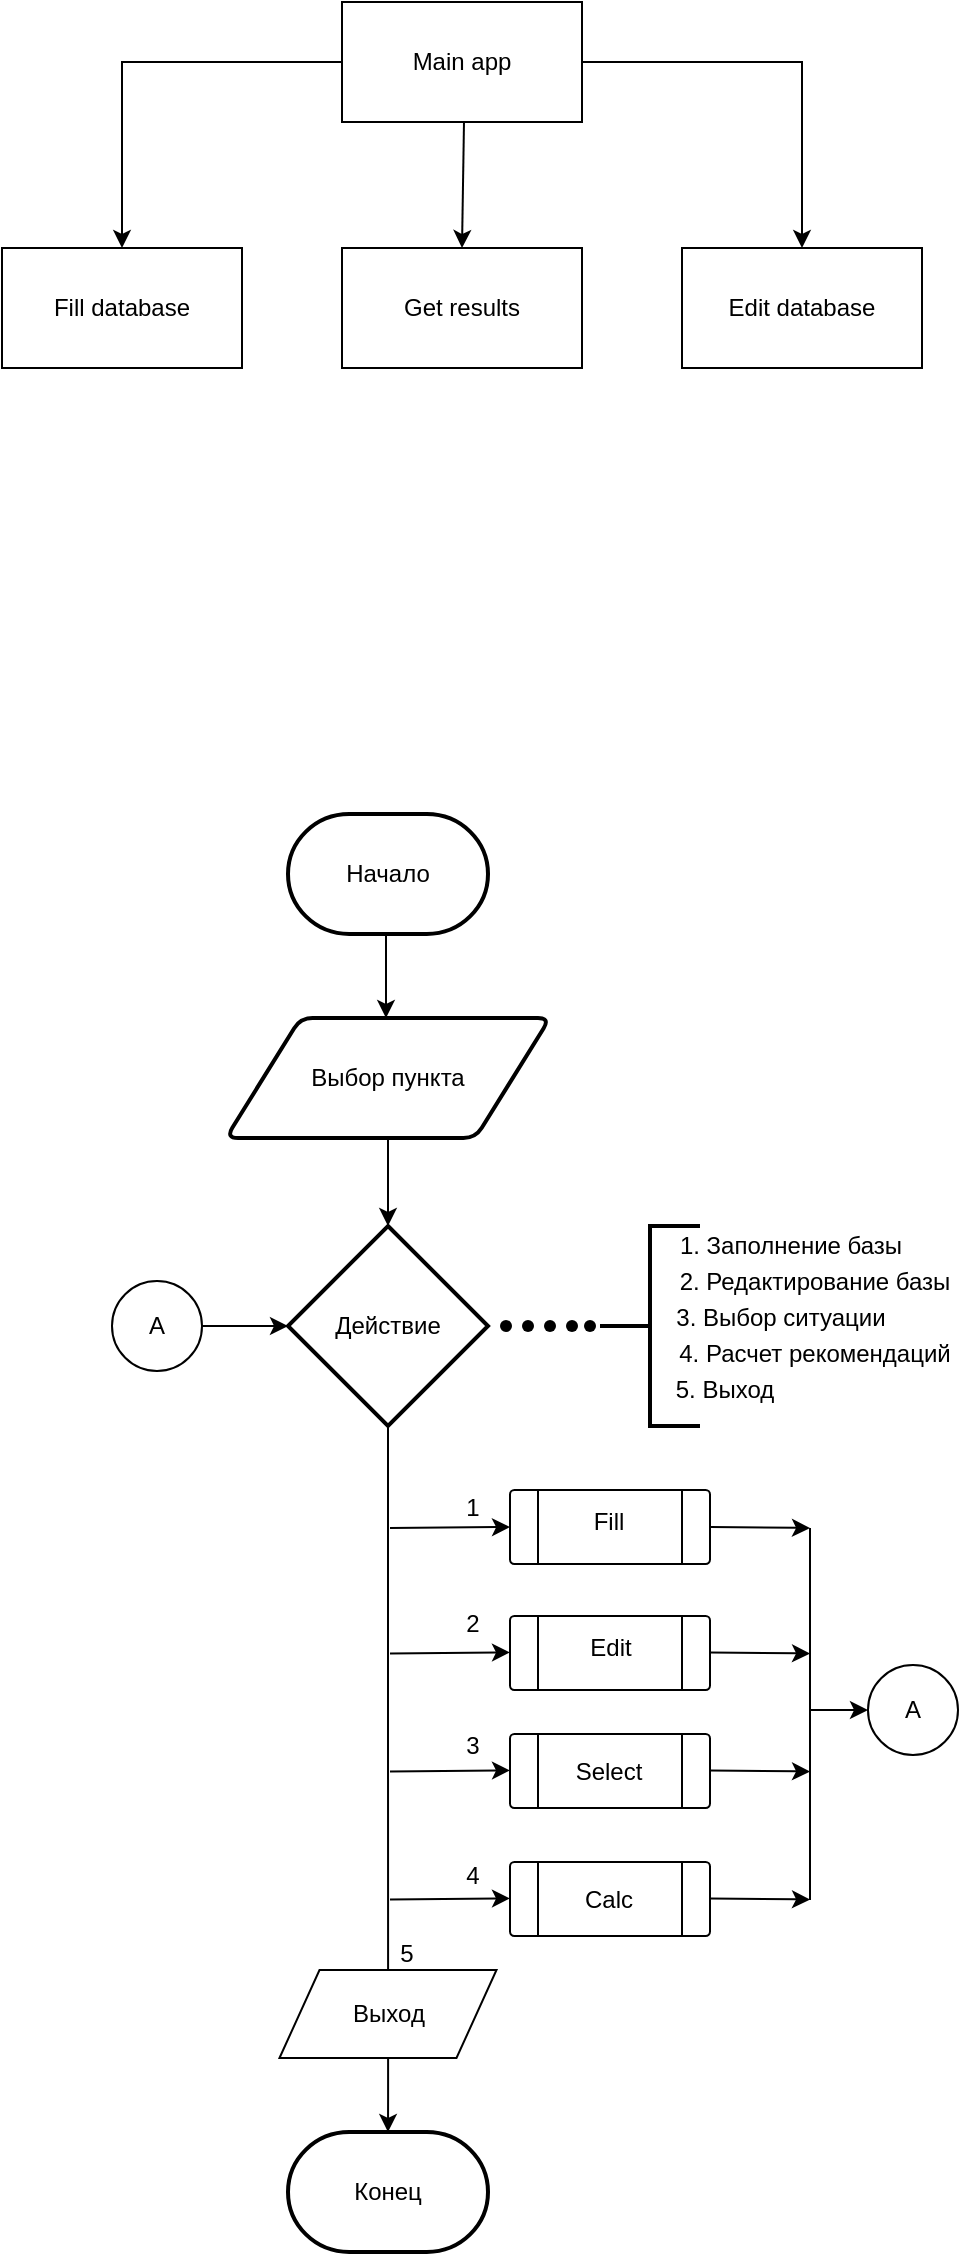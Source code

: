 <mxfile version="18.1.3" type="github">
  <diagram id="KXkWc4ArUbK7M-GSfEHP" name="Page-1">
    <mxGraphModel dx="981" dy="545" grid="0" gridSize="10" guides="1" tooltips="1" connect="1" arrows="1" fold="1" page="1" pageScale="1" pageWidth="827" pageHeight="1169" math="0" shadow="0">
      <root>
        <mxCell id="0" />
        <mxCell id="1" parent="0" />
        <mxCell id="W3OiotVBbQLUlcYrUQRN-1" value="Main app" style="rounded=0;whiteSpace=wrap;html=1;" vertex="1" parent="1">
          <mxGeometry x="344" y="297" width="120" height="60" as="geometry" />
        </mxCell>
        <mxCell id="W3OiotVBbQLUlcYrUQRN-2" value="Get results" style="rounded=0;whiteSpace=wrap;html=1;" vertex="1" parent="1">
          <mxGeometry x="344" y="420" width="120" height="60" as="geometry" />
        </mxCell>
        <mxCell id="W3OiotVBbQLUlcYrUQRN-3" value="Fill database" style="rounded=0;whiteSpace=wrap;html=1;" vertex="1" parent="1">
          <mxGeometry x="174" y="420" width="120" height="60" as="geometry" />
        </mxCell>
        <mxCell id="W3OiotVBbQLUlcYrUQRN-8" value="Edit database" style="rounded=0;whiteSpace=wrap;html=1;" vertex="1" parent="1">
          <mxGeometry x="514" y="420" width="120" height="60" as="geometry" />
        </mxCell>
        <mxCell id="W3OiotVBbQLUlcYrUQRN-9" value="" style="endArrow=classic;html=1;rounded=0;exitX=0;exitY=0.5;exitDx=0;exitDy=0;entryX=0.5;entryY=0;entryDx=0;entryDy=0;" edge="1" parent="1" source="W3OiotVBbQLUlcYrUQRN-1" target="W3OiotVBbQLUlcYrUQRN-3">
          <mxGeometry width="50" height="50" relative="1" as="geometry">
            <mxPoint x="387" y="316" as="sourcePoint" />
            <mxPoint x="437" y="266" as="targetPoint" />
            <Array as="points">
              <mxPoint x="234" y="327" />
            </Array>
          </mxGeometry>
        </mxCell>
        <mxCell id="W3OiotVBbQLUlcYrUQRN-11" value="" style="endArrow=classic;html=1;rounded=0;entryX=0.5;entryY=0;entryDx=0;entryDy=0;" edge="1" parent="1" target="W3OiotVBbQLUlcYrUQRN-2">
          <mxGeometry width="50" height="50" relative="1" as="geometry">
            <mxPoint x="405" y="357" as="sourcePoint" />
            <mxPoint x="520" y="378" as="targetPoint" />
          </mxGeometry>
        </mxCell>
        <mxCell id="W3OiotVBbQLUlcYrUQRN-12" value="" style="endArrow=classic;html=1;rounded=0;entryX=0.5;entryY=0;entryDx=0;entryDy=0;exitX=1;exitY=0.5;exitDx=0;exitDy=0;" edge="1" parent="1" source="W3OiotVBbQLUlcYrUQRN-1" target="W3OiotVBbQLUlcYrUQRN-8">
          <mxGeometry width="50" height="50" relative="1" as="geometry">
            <mxPoint x="405" y="358" as="sourcePoint" />
            <mxPoint x="437" y="266" as="targetPoint" />
            <Array as="points">
              <mxPoint x="574" y="327" />
            </Array>
          </mxGeometry>
        </mxCell>
        <mxCell id="W3OiotVBbQLUlcYrUQRN-15" value="" style="edgeStyle=orthogonalEdgeStyle;rounded=0;orthogonalLoop=1;jettySize=auto;html=1;" edge="1" parent="1" source="W3OiotVBbQLUlcYrUQRN-13" target="W3OiotVBbQLUlcYrUQRN-14">
          <mxGeometry relative="1" as="geometry">
            <Array as="points">
              <mxPoint x="366" y="790" />
              <mxPoint x="366" y="790" />
            </Array>
          </mxGeometry>
        </mxCell>
        <mxCell id="W3OiotVBbQLUlcYrUQRN-13" value="Начало" style="strokeWidth=2;html=1;shape=mxgraph.flowchart.terminator;whiteSpace=wrap;" vertex="1" parent="1">
          <mxGeometry x="317" y="703" width="100" height="60" as="geometry" />
        </mxCell>
        <mxCell id="W3OiotVBbQLUlcYrUQRN-17" value="" style="edgeStyle=orthogonalEdgeStyle;rounded=0;orthogonalLoop=1;jettySize=auto;html=1;" edge="1" parent="1" source="W3OiotVBbQLUlcYrUQRN-14" target="W3OiotVBbQLUlcYrUQRN-16">
          <mxGeometry relative="1" as="geometry" />
        </mxCell>
        <mxCell id="W3OiotVBbQLUlcYrUQRN-14" value="Выбор пункта" style="shape=parallelogram;html=1;strokeWidth=2;perimeter=parallelogramPerimeter;whiteSpace=wrap;rounded=1;arcSize=12;size=0.23;" vertex="1" parent="1">
          <mxGeometry x="286" y="805" width="162" height="60" as="geometry" />
        </mxCell>
        <mxCell id="W3OiotVBbQLUlcYrUQRN-32" value="" style="edgeStyle=orthogonalEdgeStyle;rounded=0;orthogonalLoop=1;jettySize=auto;html=1;startArrow=none;" edge="1" parent="1" source="W3OiotVBbQLUlcYrUQRN-55" target="W3OiotVBbQLUlcYrUQRN-31">
          <mxGeometry relative="1" as="geometry" />
        </mxCell>
        <mxCell id="W3OiotVBbQLUlcYrUQRN-16" value="Действие" style="strokeWidth=2;html=1;shape=mxgraph.flowchart.decision;whiteSpace=wrap;" vertex="1" parent="1">
          <mxGeometry x="317" y="909" width="100" height="100" as="geometry" />
        </mxCell>
        <mxCell id="W3OiotVBbQLUlcYrUQRN-18" value="" style="strokeWidth=2;html=1;shape=mxgraph.flowchart.annotation_2;align=left;labelPosition=right;pointerEvents=1;" vertex="1" parent="1">
          <mxGeometry x="473" y="909" width="50" height="100" as="geometry" />
        </mxCell>
        <mxCell id="W3OiotVBbQLUlcYrUQRN-21" value="" style="shape=waypoint;sketch=0;size=6;pointerEvents=1;points=[];fillColor=none;resizable=0;rotatable=0;perimeter=centerPerimeter;snapToPoint=1;" vertex="1" parent="1">
          <mxGeometry x="406" y="939" width="40" height="40" as="geometry" />
        </mxCell>
        <mxCell id="W3OiotVBbQLUlcYrUQRN-23" value="" style="shape=waypoint;sketch=0;size=6;pointerEvents=1;points=[];fillColor=none;resizable=0;rotatable=0;perimeter=centerPerimeter;snapToPoint=1;" vertex="1" parent="1">
          <mxGeometry x="417" y="939" width="40" height="40" as="geometry" />
        </mxCell>
        <mxCell id="W3OiotVBbQLUlcYrUQRN-24" value="" style="shape=waypoint;sketch=0;size=6;pointerEvents=1;points=[];fillColor=none;resizable=0;rotatable=0;perimeter=centerPerimeter;snapToPoint=1;" vertex="1" parent="1">
          <mxGeometry x="428" y="939" width="40" height="40" as="geometry" />
        </mxCell>
        <mxCell id="W3OiotVBbQLUlcYrUQRN-25" value="" style="shape=waypoint;sketch=0;size=6;pointerEvents=1;points=[];fillColor=none;resizable=0;rotatable=0;perimeter=centerPerimeter;snapToPoint=1;" vertex="1" parent="1">
          <mxGeometry x="439" y="939" width="40" height="40" as="geometry" />
        </mxCell>
        <mxCell id="W3OiotVBbQLUlcYrUQRN-26" value="" style="shape=waypoint;sketch=0;size=6;pointerEvents=1;points=[];fillColor=none;resizable=0;rotatable=0;perimeter=centerPerimeter;snapToPoint=1;" vertex="1" parent="1">
          <mxGeometry x="448" y="939" width="40" height="40" as="geometry" />
        </mxCell>
        <mxCell id="W3OiotVBbQLUlcYrUQRN-27" value="1. Заполнение базы" style="text;html=1;align=center;verticalAlign=middle;resizable=0;points=[];autosize=1;strokeColor=none;fillColor=none;" vertex="1" parent="1">
          <mxGeometry x="505" y="909.5" width="125" height="18" as="geometry" />
        </mxCell>
        <mxCell id="W3OiotVBbQLUlcYrUQRN-28" value="2. Редактирование базы" style="text;html=1;align=center;verticalAlign=middle;resizable=0;points=[];autosize=1;strokeColor=none;fillColor=none;" vertex="1" parent="1">
          <mxGeometry x="505" y="927.5" width="149" height="18" as="geometry" />
        </mxCell>
        <mxCell id="W3OiotVBbQLUlcYrUQRN-29" value="3. Выбор ситуации" style="text;html=1;align=center;verticalAlign=middle;resizable=0;points=[];autosize=1;strokeColor=none;fillColor=none;" vertex="1" parent="1">
          <mxGeometry x="505" y="945.5" width="115" height="18" as="geometry" />
        </mxCell>
        <mxCell id="W3OiotVBbQLUlcYrUQRN-30" value="4. Расчет рекомендаций" style="text;html=1;align=center;verticalAlign=middle;resizable=0;points=[];autosize=1;strokeColor=none;fillColor=none;" vertex="1" parent="1">
          <mxGeometry x="504.5" y="963.5" width="150" height="18" as="geometry" />
        </mxCell>
        <mxCell id="W3OiotVBbQLUlcYrUQRN-31" value="Конец" style="strokeWidth=2;html=1;shape=mxgraph.flowchart.terminator;whiteSpace=wrap;" vertex="1" parent="1">
          <mxGeometry x="317" y="1362" width="100" height="60" as="geometry" />
        </mxCell>
        <mxCell id="W3OiotVBbQLUlcYrUQRN-33" value="" style="verticalLabelPosition=bottom;verticalAlign=top;html=1;shape=process;whiteSpace=wrap;rounded=1;size=0.14;arcSize=6;" vertex="1" parent="1">
          <mxGeometry x="428" y="1041" width="100" height="37" as="geometry" />
        </mxCell>
        <mxCell id="W3OiotVBbQLUlcYrUQRN-34" value="" style="verticalLabelPosition=bottom;verticalAlign=top;html=1;shape=process;whiteSpace=wrap;rounded=1;size=0.14;arcSize=6;" vertex="1" parent="1">
          <mxGeometry x="428" y="1163" width="100" height="37" as="geometry" />
        </mxCell>
        <mxCell id="W3OiotVBbQLUlcYrUQRN-35" value="" style="verticalLabelPosition=bottom;verticalAlign=top;html=1;shape=process;whiteSpace=wrap;rounded=1;size=0.14;arcSize=6;" vertex="1" parent="1">
          <mxGeometry x="428" y="1104" width="100" height="37" as="geometry" />
        </mxCell>
        <mxCell id="W3OiotVBbQLUlcYrUQRN-36" value="" style="verticalLabelPosition=bottom;verticalAlign=top;html=1;shape=process;whiteSpace=wrap;rounded=1;size=0.14;arcSize=6;" vertex="1" parent="1">
          <mxGeometry x="428" y="1227" width="100" height="37" as="geometry" />
        </mxCell>
        <mxCell id="W3OiotVBbQLUlcYrUQRN-37" value="" style="endArrow=classic;html=1;rounded=0;entryX=0;entryY=0.5;entryDx=0;entryDy=0;" edge="1" parent="1" target="W3OiotVBbQLUlcYrUQRN-33">
          <mxGeometry width="50" height="50" relative="1" as="geometry">
            <mxPoint x="368" y="1060" as="sourcePoint" />
            <mxPoint x="436" y="1078" as="targetPoint" />
          </mxGeometry>
        </mxCell>
        <mxCell id="W3OiotVBbQLUlcYrUQRN-38" value="" style="endArrow=classic;html=1;rounded=0;entryX=0;entryY=0.5;entryDx=0;entryDy=0;" edge="1" parent="1">
          <mxGeometry width="50" height="50" relative="1" as="geometry">
            <mxPoint x="368" y="1122.71" as="sourcePoint" />
            <mxPoint x="428" y="1122.21" as="targetPoint" />
          </mxGeometry>
        </mxCell>
        <mxCell id="W3OiotVBbQLUlcYrUQRN-39" value="" style="endArrow=classic;html=1;rounded=0;entryX=0;entryY=0.5;entryDx=0;entryDy=0;" edge="1" parent="1">
          <mxGeometry width="50" height="50" relative="1" as="geometry">
            <mxPoint x="368" y="1181.71" as="sourcePoint" />
            <mxPoint x="428" y="1181.21" as="targetPoint" />
          </mxGeometry>
        </mxCell>
        <mxCell id="W3OiotVBbQLUlcYrUQRN-41" value="" style="endArrow=classic;html=1;rounded=0;entryX=0;entryY=0.5;entryDx=0;entryDy=0;" edge="1" parent="1">
          <mxGeometry width="50" height="50" relative="1" as="geometry">
            <mxPoint x="368" y="1245.71" as="sourcePoint" />
            <mxPoint x="428" y="1245.21" as="targetPoint" />
          </mxGeometry>
        </mxCell>
        <mxCell id="W3OiotVBbQLUlcYrUQRN-42" value="Fill" style="text;html=1;align=center;verticalAlign=middle;resizable=0;points=[];autosize=1;strokeColor=none;fillColor=none;" vertex="1" parent="1">
          <mxGeometry x="464" y="1048" width="26" height="18" as="geometry" />
        </mxCell>
        <mxCell id="W3OiotVBbQLUlcYrUQRN-43" value="Edit" style="text;html=1;align=center;verticalAlign=middle;resizable=0;points=[];autosize=1;strokeColor=none;fillColor=none;" vertex="1" parent="1">
          <mxGeometry x="462" y="1111" width="31" height="18" as="geometry" />
        </mxCell>
        <mxCell id="W3OiotVBbQLUlcYrUQRN-44" value="Select" style="text;html=1;align=center;verticalAlign=middle;resizable=0;points=[];autosize=1;strokeColor=none;fillColor=none;" vertex="1" parent="1">
          <mxGeometry x="455" y="1172.5" width="44" height="18" as="geometry" />
        </mxCell>
        <mxCell id="W3OiotVBbQLUlcYrUQRN-45" value="Calc" style="text;html=1;align=center;verticalAlign=middle;resizable=0;points=[];autosize=1;strokeColor=none;fillColor=none;" vertex="1" parent="1">
          <mxGeometry x="459.5" y="1236.5" width="35" height="18" as="geometry" />
        </mxCell>
        <mxCell id="W3OiotVBbQLUlcYrUQRN-46" value="A" style="ellipse;whiteSpace=wrap;html=1;aspect=fixed;" vertex="1" parent="1">
          <mxGeometry x="607" y="1128.5" width="45" height="45" as="geometry" />
        </mxCell>
        <mxCell id="W3OiotVBbQLUlcYrUQRN-48" value="" style="edgeStyle=orthogonalEdgeStyle;rounded=0;orthogonalLoop=1;jettySize=auto;html=1;" edge="1" parent="1" source="W3OiotVBbQLUlcYrUQRN-47" target="W3OiotVBbQLUlcYrUQRN-16">
          <mxGeometry relative="1" as="geometry" />
        </mxCell>
        <mxCell id="W3OiotVBbQLUlcYrUQRN-47" value="A" style="ellipse;whiteSpace=wrap;html=1;aspect=fixed;" vertex="1" parent="1">
          <mxGeometry x="229" y="936.5" width="45" height="45" as="geometry" />
        </mxCell>
        <mxCell id="W3OiotVBbQLUlcYrUQRN-49" value="" style="endArrow=none;html=1;rounded=0;" edge="1" parent="1">
          <mxGeometry width="50" height="50" relative="1" as="geometry">
            <mxPoint x="578" y="1246" as="sourcePoint" />
            <mxPoint x="578" y="1060" as="targetPoint" />
          </mxGeometry>
        </mxCell>
        <mxCell id="W3OiotVBbQLUlcYrUQRN-50" value="" style="endArrow=classic;html=1;rounded=0;exitX=1;exitY=0.5;exitDx=0;exitDy=0;" edge="1" parent="1" source="W3OiotVBbQLUlcYrUQRN-33">
          <mxGeometry width="50" height="50" relative="1" as="geometry">
            <mxPoint x="328" y="1164" as="sourcePoint" />
            <mxPoint x="578" y="1060" as="targetPoint" />
          </mxGeometry>
        </mxCell>
        <mxCell id="W3OiotVBbQLUlcYrUQRN-51" value="" style="endArrow=classic;html=1;rounded=0;exitX=1;exitY=0.5;exitDx=0;exitDy=0;" edge="1" parent="1">
          <mxGeometry width="50" height="50" relative="1" as="geometry">
            <mxPoint x="528" y="1122.25" as="sourcePoint" />
            <mxPoint x="578" y="1122.75" as="targetPoint" />
          </mxGeometry>
        </mxCell>
        <mxCell id="W3OiotVBbQLUlcYrUQRN-52" value="" style="endArrow=classic;html=1;rounded=0;exitX=1;exitY=0.5;exitDx=0;exitDy=0;" edge="1" parent="1">
          <mxGeometry width="50" height="50" relative="1" as="geometry">
            <mxPoint x="528" y="1181.25" as="sourcePoint" />
            <mxPoint x="578" y="1181.75" as="targetPoint" />
          </mxGeometry>
        </mxCell>
        <mxCell id="W3OiotVBbQLUlcYrUQRN-53" value="" style="endArrow=classic;html=1;rounded=0;exitX=1;exitY=0.5;exitDx=0;exitDy=0;" edge="1" parent="1">
          <mxGeometry width="50" height="50" relative="1" as="geometry">
            <mxPoint x="528" y="1245.25" as="sourcePoint" />
            <mxPoint x="578" y="1245.75" as="targetPoint" />
          </mxGeometry>
        </mxCell>
        <mxCell id="W3OiotVBbQLUlcYrUQRN-54" value="" style="endArrow=classic;html=1;rounded=0;entryX=0;entryY=0.5;entryDx=0;entryDy=0;" edge="1" parent="1" target="W3OiotVBbQLUlcYrUQRN-46">
          <mxGeometry width="50" height="50" relative="1" as="geometry">
            <mxPoint x="578" y="1151" as="sourcePoint" />
            <mxPoint x="538" y="1151" as="targetPoint" />
          </mxGeometry>
        </mxCell>
        <mxCell id="W3OiotVBbQLUlcYrUQRN-55" value="Выход" style="shape=parallelogram;perimeter=parallelogramPerimeter;whiteSpace=wrap;html=1;fixedSize=1;" vertex="1" parent="1">
          <mxGeometry x="312.75" y="1281" width="108.5" height="44" as="geometry" />
        </mxCell>
        <mxCell id="W3OiotVBbQLUlcYrUQRN-57" value="" style="edgeStyle=orthogonalEdgeStyle;rounded=0;orthogonalLoop=1;jettySize=auto;html=1;endArrow=none;" edge="1" parent="1" source="W3OiotVBbQLUlcYrUQRN-16" target="W3OiotVBbQLUlcYrUQRN-55">
          <mxGeometry relative="1" as="geometry">
            <mxPoint x="367" y="1009.0" as="sourcePoint" />
            <mxPoint x="367" y="1362.0" as="targetPoint" />
          </mxGeometry>
        </mxCell>
        <mxCell id="W3OiotVBbQLUlcYrUQRN-59" value="1" style="text;html=1;align=center;verticalAlign=middle;resizable=0;points=[];autosize=1;strokeColor=none;fillColor=none;" vertex="1" parent="1">
          <mxGeometry x="400" y="1041" width="17" height="18" as="geometry" />
        </mxCell>
        <mxCell id="W3OiotVBbQLUlcYrUQRN-61" value="2" style="text;html=1;align=center;verticalAlign=middle;resizable=0;points=[];autosize=1;strokeColor=none;fillColor=none;" vertex="1" parent="1">
          <mxGeometry x="400" y="1099" width="17" height="18" as="geometry" />
        </mxCell>
        <mxCell id="W3OiotVBbQLUlcYrUQRN-62" value="3" style="text;html=1;align=center;verticalAlign=middle;resizable=0;points=[];autosize=1;strokeColor=none;fillColor=none;" vertex="1" parent="1">
          <mxGeometry x="400" y="1160" width="17" height="18" as="geometry" />
        </mxCell>
        <mxCell id="W3OiotVBbQLUlcYrUQRN-63" value="4" style="text;html=1;align=center;verticalAlign=middle;resizable=0;points=[];autosize=1;strokeColor=none;fillColor=none;" vertex="1" parent="1">
          <mxGeometry x="400" y="1225" width="17" height="18" as="geometry" />
        </mxCell>
        <mxCell id="W3OiotVBbQLUlcYrUQRN-64" value="5" style="text;html=1;align=center;verticalAlign=middle;resizable=0;points=[];autosize=1;strokeColor=none;fillColor=none;" vertex="1" parent="1">
          <mxGeometry x="367" y="1264" width="17" height="18" as="geometry" />
        </mxCell>
        <mxCell id="W3OiotVBbQLUlcYrUQRN-65" value="5. Выход" style="text;html=1;align=center;verticalAlign=middle;resizable=0;points=[];autosize=1;strokeColor=none;fillColor=none;" vertex="1" parent="1">
          <mxGeometry x="505" y="981.5" width="59" height="18" as="geometry" />
        </mxCell>
      </root>
    </mxGraphModel>
  </diagram>
</mxfile>
